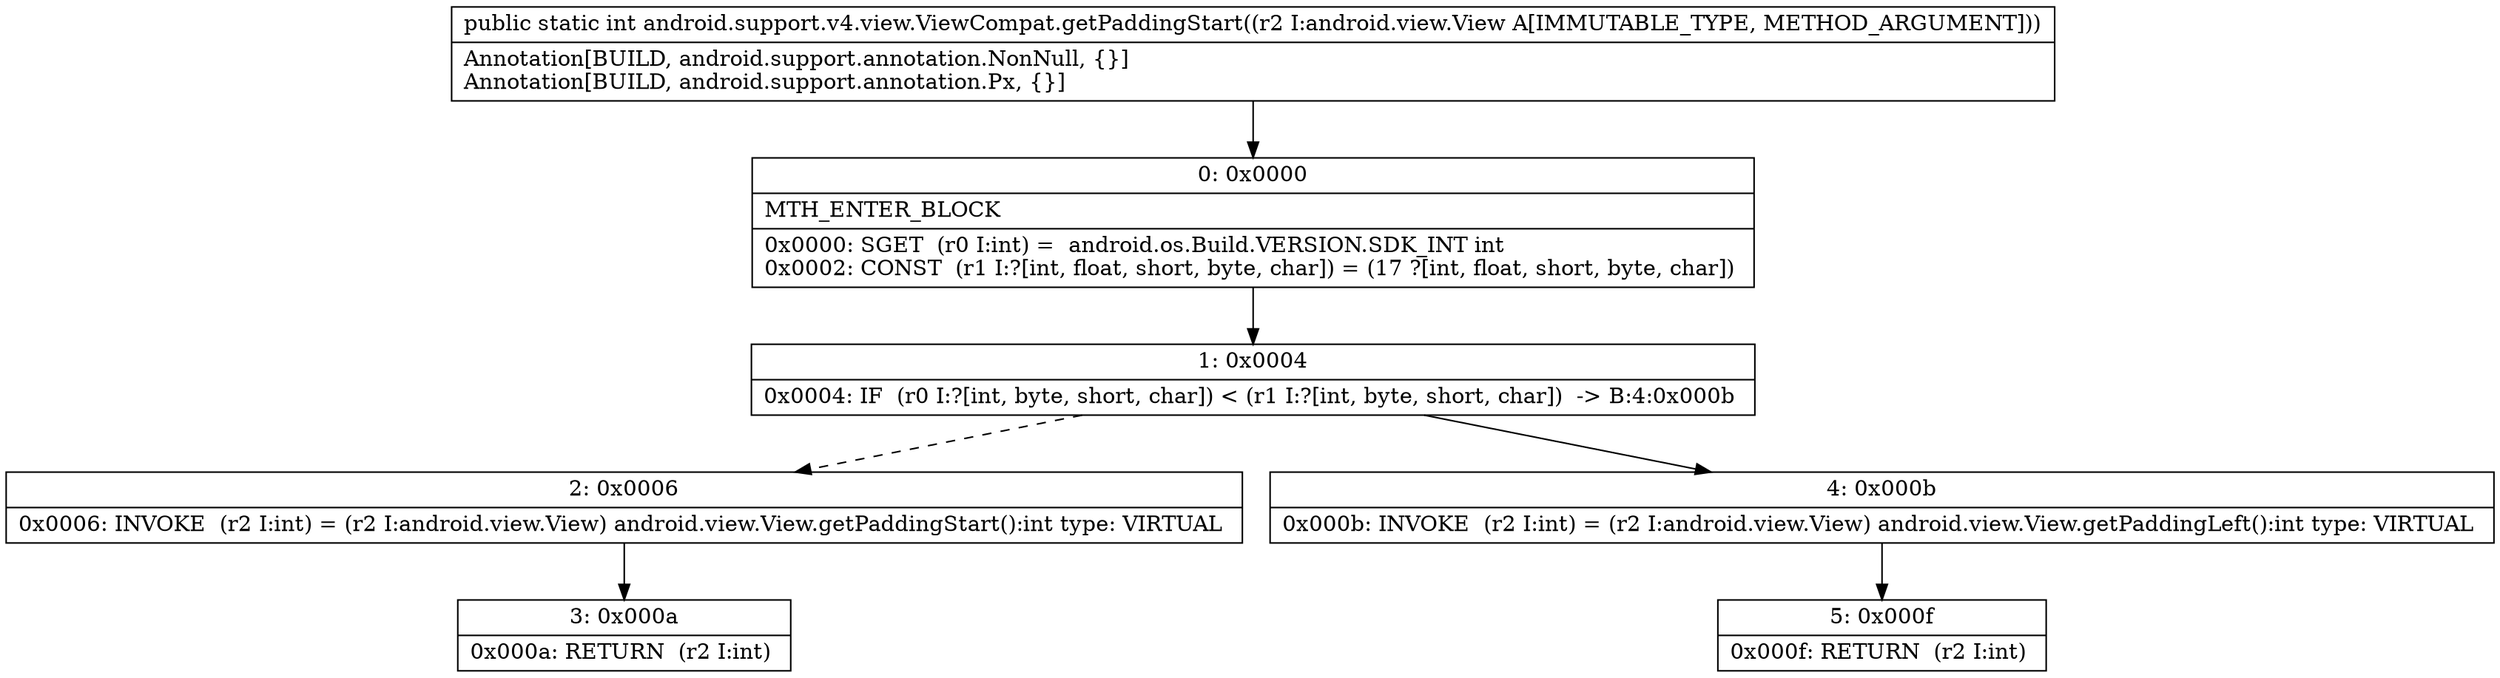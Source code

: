 digraph "CFG forandroid.support.v4.view.ViewCompat.getPaddingStart(Landroid\/view\/View;)I" {
Node_0 [shape=record,label="{0\:\ 0x0000|MTH_ENTER_BLOCK\l|0x0000: SGET  (r0 I:int) =  android.os.Build.VERSION.SDK_INT int \l0x0002: CONST  (r1 I:?[int, float, short, byte, char]) = (17 ?[int, float, short, byte, char]) \l}"];
Node_1 [shape=record,label="{1\:\ 0x0004|0x0004: IF  (r0 I:?[int, byte, short, char]) \< (r1 I:?[int, byte, short, char])  \-\> B:4:0x000b \l}"];
Node_2 [shape=record,label="{2\:\ 0x0006|0x0006: INVOKE  (r2 I:int) = (r2 I:android.view.View) android.view.View.getPaddingStart():int type: VIRTUAL \l}"];
Node_3 [shape=record,label="{3\:\ 0x000a|0x000a: RETURN  (r2 I:int) \l}"];
Node_4 [shape=record,label="{4\:\ 0x000b|0x000b: INVOKE  (r2 I:int) = (r2 I:android.view.View) android.view.View.getPaddingLeft():int type: VIRTUAL \l}"];
Node_5 [shape=record,label="{5\:\ 0x000f|0x000f: RETURN  (r2 I:int) \l}"];
MethodNode[shape=record,label="{public static int android.support.v4.view.ViewCompat.getPaddingStart((r2 I:android.view.View A[IMMUTABLE_TYPE, METHOD_ARGUMENT]))  | Annotation[BUILD, android.support.annotation.NonNull, \{\}]\lAnnotation[BUILD, android.support.annotation.Px, \{\}]\l}"];
MethodNode -> Node_0;
Node_0 -> Node_1;
Node_1 -> Node_2[style=dashed];
Node_1 -> Node_4;
Node_2 -> Node_3;
Node_4 -> Node_5;
}

